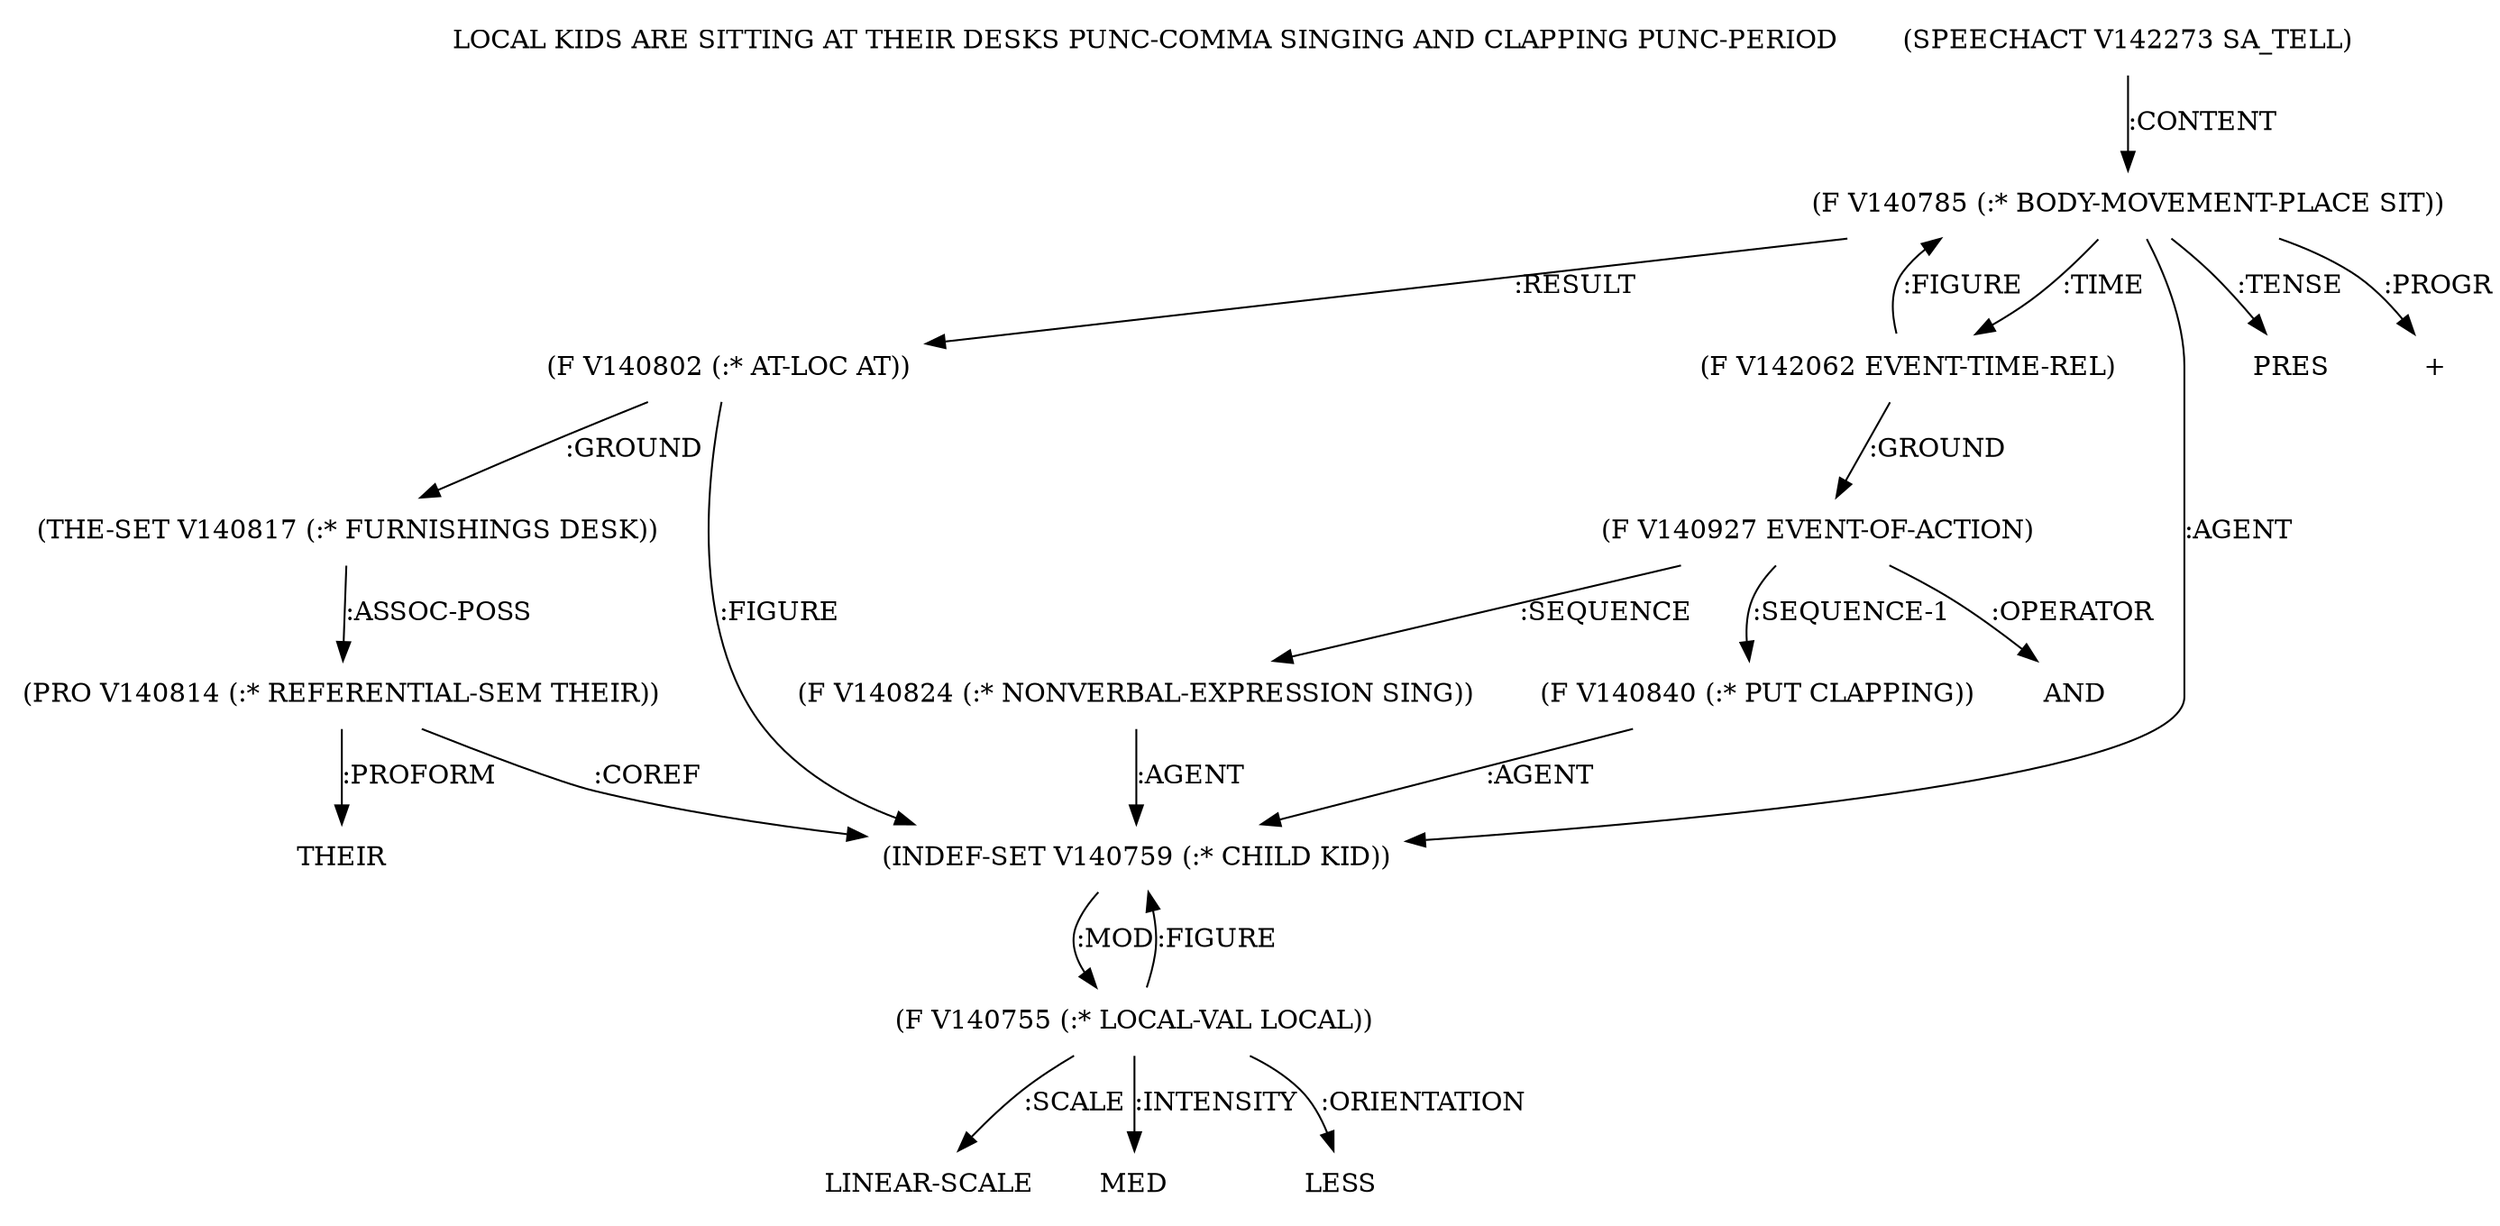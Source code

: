 digraph Terms {
  node [shape=none]
  "LOCAL KIDS ARE SITTING AT THEIR DESKS PUNC-COMMA SINGING AND CLAPPING PUNC-PERIOD"
  "V142273" [label="(SPEECHACT V142273 SA_TELL)"]
  "V142273" -> "V140785" [label=":CONTENT"]
  "V140785" [label="(F V140785 (:* BODY-MOVEMENT-PLACE SIT))"]
  "V140785" -> "V142062" [label=":TIME"]
  "V140785" -> "V140802" [label=":RESULT"]
  "V140785" -> "V140759" [label=":AGENT"]
  "V140785" -> "NT143075" [label=":TENSE"]
  "NT143075" [label="PRES"]
  "V140785" -> "NT143076" [label=":PROGR"]
  "NT143076" [label="+"]
  "V142062" [label="(F V142062 EVENT-TIME-REL)"]
  "V142062" -> "V140785" [label=":FIGURE"]
  "V142062" -> "V140927" [label=":GROUND"]
  "V140759" [label="(INDEF-SET V140759 (:* CHILD KID))"]
  "V140759" -> "V140755" [label=":MOD"]
  "V140755" [label="(F V140755 (:* LOCAL-VAL LOCAL))"]
  "V140755" -> "NT143077" [label=":SCALE"]
  "NT143077" [label="LINEAR-SCALE"]
  "V140755" -> "NT143078" [label=":INTENSITY"]
  "NT143078" [label="MED"]
  "V140755" -> "NT143079" [label=":ORIENTATION"]
  "NT143079" [label="LESS"]
  "V140755" -> "V140759" [label=":FIGURE"]
  "V140802" [label="(F V140802 (:* AT-LOC AT))"]
  "V140802" -> "V140817" [label=":GROUND"]
  "V140802" -> "V140759" [label=":FIGURE"]
  "V140817" [label="(THE-SET V140817 (:* FURNISHINGS DESK))"]
  "V140817" -> "V140814" [label=":ASSOC-POSS"]
  "V140814" [label="(PRO V140814 (:* REFERENTIAL-SEM THEIR))"]
  "V140814" -> "NT143080" [label=":PROFORM"]
  "NT143080" [label="THEIR"]
  "V140814" -> "V140759" [label=":COREF"]
  "V140927" [label="(F V140927 EVENT-OF-ACTION)"]
  "V140927" -> "V140824" [label=":SEQUENCE"]
  "V140927" -> "V140840" [label=":SEQUENCE-1"]
  "V140927" -> "NT143081" [label=":OPERATOR"]
  "NT143081" [label="AND"]
  "V140824" [label="(F V140824 (:* NONVERBAL-EXPRESSION SING))"]
  "V140824" -> "V140759" [label=":AGENT"]
  "V140840" [label="(F V140840 (:* PUT CLAPPING))"]
  "V140840" -> "V140759" [label=":AGENT"]
}
